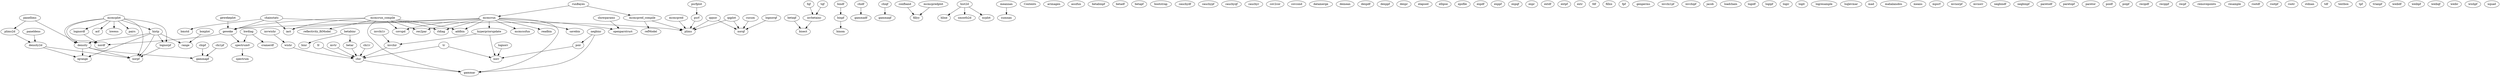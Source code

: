 /* Created by mdot for Matlab */
digraph m2html {
    betabinr -> betar;
  betabinr -> binr;
  betaqf -> bisect;
  betar -> chir;
  bindf -> binpf;
  binpf -> binom;
  boxplot -> range;
  chainstats -> bmstd;
  chainstats -> geweke;
  chainstats -> iact;
  chainstats -> plims;
  chi1pf -> gammapf;
  chi1r -> chir;
  chidf -> gammadf;
  chipf -> gammapf;
  chiqf -> gammaqf;
  chir -> gammar;
  confband -> fillyy;
  cusum -> norqf;
  density -> gammapf;
  density -> iqrange;
  density -> norpf;
  density2d -> iqrange;
  density2d -> norpf;
  fqf -> invbetainc;
  fr -> chir;
  geweke -> nordf;
  geweke -> spectrum0;
  gewekeplot -> geweke;
  hist2d -> hline;
  hist2d -> smooth2d;
  hist2d -> xyplot;
  histp -> density;
  histp -> iqrange;
  histp -> lognorpf;
  histp -> norpf;
  histp -> range;
  hwdiag -> cramerdf;
  hwdiag -> spectrum0;
  hyperpriorupdate -> invchir;
  hyperpriorupdate -> norr;
  invbetainc -> bisect;
  invchi1r -> invchir;
  invchir -> chir;
  invwishr -> wishr;
  lognordf -> nordf;
  lognorpf -> norpf;
  lognorqf -> norqf;
  lognorr -> norr;
  mcmcplot -> acf;
  mcmcplot -> density;
  mcmcplot -> histp;
  mcmcplot -> lognordf;
  mcmcplot -> lognorpf;
  mcmcplot -> lowess;
  mcmcplot -> nordf;
  mcmcplot -> norpf;
  mcmcplot -> pairs;
  mcmcpred -> plims;
  mcmcpred_compile -> plims;
  mcmcpred_compile -> refModel;
  mcmcpredplot -> fillyy;
  mcmcrun -> addbin;
  mcmcrun -> covupd;
  mcmcrun -> gammar;
  mcmcrun -> geweke;
  mcmcrun -> hyperpriorupdate;
  mcmcrun -> iact;
  mcmcrun -> mcmcssfun;
  mcmcrun -> openparstruct;
  mcmcrun -> readbin;
  mcmcrun -> res2par;
  mcmcrun -> rldiag;
  mcmcrun -> savebin;
  mcmcrun_compile -> addbin;
  mcmcrun_compile -> covupd;
  mcmcrun_compile -> gammar;
  mcmcrun_compile -> geweke;
  mcmcrun_compile -> iact;
  mcmcrun_compile -> reflectivity_fitModel;
  mcmcrun_compile -> res2par;
  mcmcrun_compile -> rldiag;
  meannan -> sumnan;
  mvtr -> chir;
  negbinr -> gammar;
  negbinr -> poir;
  paneldens -> density2d;
  panellims -> density;
  panellims -> plims2d;
  plims2d -> density2d;
  poir -> norr;
  psrf -> plims;
  psrfplot -> psrf;
  qqnor -> norqf;
  qqnor -> plims;
  qqplot -> norqf;
  qqplot -> plims;
  runBayes -> mcmcpred_compile;
  runBayes -> mcmcrun;
  showparams -> openparstruct;
  spectrum0 -> spectrum;
  tqf -> invbetainc;
  tr -> chir;
  tr -> norr;
  wishr -> chir;

    Contents [URL="Contents.html"];
  acf [URL="acf.html"];
  addbin [URL="addbin.html"];
  arimagen [URL="arimagen.html"];
  assifun [URL="assifun.html"];
  betabinpf [URL="betabinpf.html"];
  betabinr [URL="betabinr.html"];
  betadf [URL="betadf.html"];
  betapf [URL="betapf.html"];
  betaqf [URL="betaqf.html"];
  betar [URL="betar.html"];
  bindf [URL="bindf.html"];
  binom [URL="binom.html"];
  binpf [URL="binpf.html"];
  binr [URL="binr.html"];
  bisect [URL="bisect.html"];
  bmstd [URL="bmstd.html"];
  bootstrap [URL="bootstrap.html"];
  boxplot [URL="boxplot.html"];
  cauchydf [URL="cauchydf.html"];
  cauchypf [URL="cauchypf.html"];
  cauchyqf [URL="cauchyqf.html"];
  cauchyr [URL="cauchyr.html"];
  chainstats [URL="chainstats.html"];
  chi1pf [URL="chi1pf.html"];
  chi1r [URL="chi1r.html"];
  chidf [URL="chidf.html"];
  chipf [URL="chipf.html"];
  chiqf [URL="chiqf.html"];
  chir [URL="chir.html"];
  confband [URL="confband.html"];
  cov2cor [URL="cov2cor.html"];
  covcond [URL="covcond.html"];
  covupd [URL="covupd.html"];
  cramerdf [URL="cramerdf.html"];
  cusum [URL="cusum.html"];
  datamerge [URL="datamerge.html"];
  demean [URL="demean.html"];
  density [URL="density.html"];
  density2d [URL="density2d.html"];
  dexpdf [URL="dexpdf.html"];
  dexppf [URL="dexppf.html"];
  dexpr [URL="dexpr.html"];
  elapsed [URL="elapsed.html"];
  ellipse [URL="ellipse.html"];
  epsfile [URL="epsfile.html"];
  expdf [URL="expdf.html"];
  exppf [URL="exppf.html"];
  expqf [URL="expqf.html"];
  expr [URL="expr.html"];
  extdf [URL="extdf.html"];
  extpf [URL="extpf.html"];
  extr [URL="extr.html"];
  fdf [URL="fdf.html"];
  fillxx [URL="fillxx.html"];
  fillyy [URL="fillyy.html"];
  fpf [URL="fpf.html"];
  fqf [URL="fqf.html"];
  fr [URL="fr.html"];
  gammadf [URL="gammadf.html"];
  gammapf [URL="gammapf.html"];
  gammaqf [URL="gammaqf.html"];
  gammar [URL="gammar.html"];
  genperms [URL="genperms.html"];
  geweke [URL="geweke.html"];
  gewekeplot [URL="gewekeplot.html"];
  hist2d [URL="hist2d.html"];
  histp [URL="histp.html"];
  hline [URL="hline.html"];
  hwdiag [URL="hwdiag.html"];
  hyperpriorupdate [URL="hyperpriorupdate.html"];
  iact [URL="iact.html"];
  invbetainc [URL="invbetainc.html"];
  invchi1pf [URL="invchi1pf.html"];
  invchi1r [URL="invchi1r.html"];
  invchipf [URL="invchipf.html"];
  invchir [URL="invchir.html"];
  invwishr [URL="invwishr.html"];
  iqrange [URL="iqrange.html"];
  jacob [URL="jacob.html"];
  loadchain [URL="loadchain.html"];
  logidf [URL="logidf.html"];
  logipf [URL="logipf.html"];
  logir [URL="logir.html"];
  logit [URL="logit.html"];
  lognordf [URL="lognordf.html"];
  lognorpf [URL="lognorpf.html"];
  lognorqf [URL="lognorqf.html"];
  lognorr [URL="lognorr.html"];
  logresample [URL="logresample.html"];
  lowess [URL="lowess.html"];
  lsqlevmar [URL="lsqlevmar.html"];
  mad [URL="mad.html"];
  mahalanobis [URL="mahalanobis.html"];
  mcmcplot [URL="mcmcplot.html"];
  mcmcpred [URL="mcmcpred.html"];
  mcmcpred_compile [URL="mcmcpred_compile.html"];
  mcmcpredplot [URL="mcmcpredplot.html"];
  mcmcrun [URL="mcmcrun.html"];
  mcmcrun_compile [URL="mcmcrun_compile.html"];
  mcmcssfun [URL="mcmcssfun.html"];
  meannan [URL="meannan.html"];
  means [URL="means.html"];
  mpsrf [URL="mpsrf.html"];
  mvnorpf [URL="mvnorpf.html"];
  mvnorr [URL="mvnorr.html"];
  mvtr [URL="mvtr.html"];
  negbindf [URL="negbindf.html"];
  negbinpf [URL="negbinpf.html"];
  negbinr [URL="negbinr.html"];
  nordf [URL="nordf.html"];
  norpf [URL="norpf.html"];
  norqf [URL="norqf.html"];
  norr [URL="norr.html"];
  openparstruct [URL="openparstruct.html"];
  pairs [URL="pairs.html"];
  paneldens [URL="paneldens.html"];
  panellims [URL="panellims.html"];
  paretodf [URL="paretodf.html"];
  paretopf [URL="paretopf.html"];
  paretor [URL="paretor.html"];
  plims [URL="plims.html"];
  plims2d [URL="plims2d.html"];
  poidf [URL="poidf.html"];
  poipf [URL="poipf.html"];
  poir [URL="poir.html"];
  psrf [URL="psrf.html"];
  psrfplot [URL="psrfplot.html"];
  qqnor [URL="qqnor.html"];
  qqplot [URL="qqplot.html"];
  range [URL="range.html"];
  readbin [URL="readbin.html"];
  recipdf [URL="recipdf.html"];
  recippf [URL="recippf.html"];
  recpf [URL="recpf.html"];
  refModel [URL="refModel.html"];
  reflectivity_fitModel [URL="reflectivity_fitModel.html"];
  removepoints [URL="removepoints.html"];
  res2par [URL="res2par.html"];
  resample [URL="resample.html"];
  rldiag [URL="rldiag.html"];
  rootdf [URL="rootdf.html"];
  rootpf [URL="rootpf.html"];
  rootr [URL="rootr.html"];
  runBayes [URL="runBayes.html"];
  savebin [URL="savebin.html"];
  showparams [URL="showparams.html"];
  smooth2d [URL="smooth2d.html"];
  spectrum [URL="spectrum.html"];
  spectrum0 [URL="spectrum0.html"];
  stdnan [URL="stdnan.html"];
  sumnan [URL="sumnan.html"];
  tdf [URL="tdf.html"];
  textbox [URL="textbox.html"];
  tpf [URL="tpf.html"];
  tqf [URL="tqf.html"];
  tr [URL="tr.html"];
  trianpf [URL="trianpf.html"];
  weibdf [URL="weibdf.html"];
  weibpf [URL="weibpf.html"];
  weibqf [URL="weibqf.html"];
  weibr [URL="weibr.html"];
  wishpf [URL="wishpf.html"];
  wishr [URL="wishr.html"];
  xquad [URL="xquad.html"];
  xyplot [URL="xyplot.html"];
}